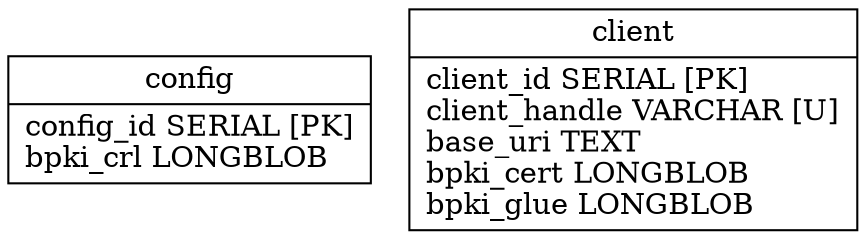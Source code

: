 // Automatically generated from pubd.sql

digraph test {
	edge [arrowtail=none, arrowhead=crow];
	graph [ratio=fill, overlap=false, bgcolor=white];
	node [label="\N", fillcolor=white, shape=record, style=filled];
	config [label="{config\n|config_id\ SERIAL\ [PK]\lbpki_crl\ LONGBLOB\l}"];
	client [label="{client\n|client_id\ SERIAL\ [PK]\lclient_handle\ VARCHAR\ [U]\lbase_uri\ TEXT\lbpki_cert\ LONGBLOB\lbpki_glue\ LONGBLOB\l}"];
}
